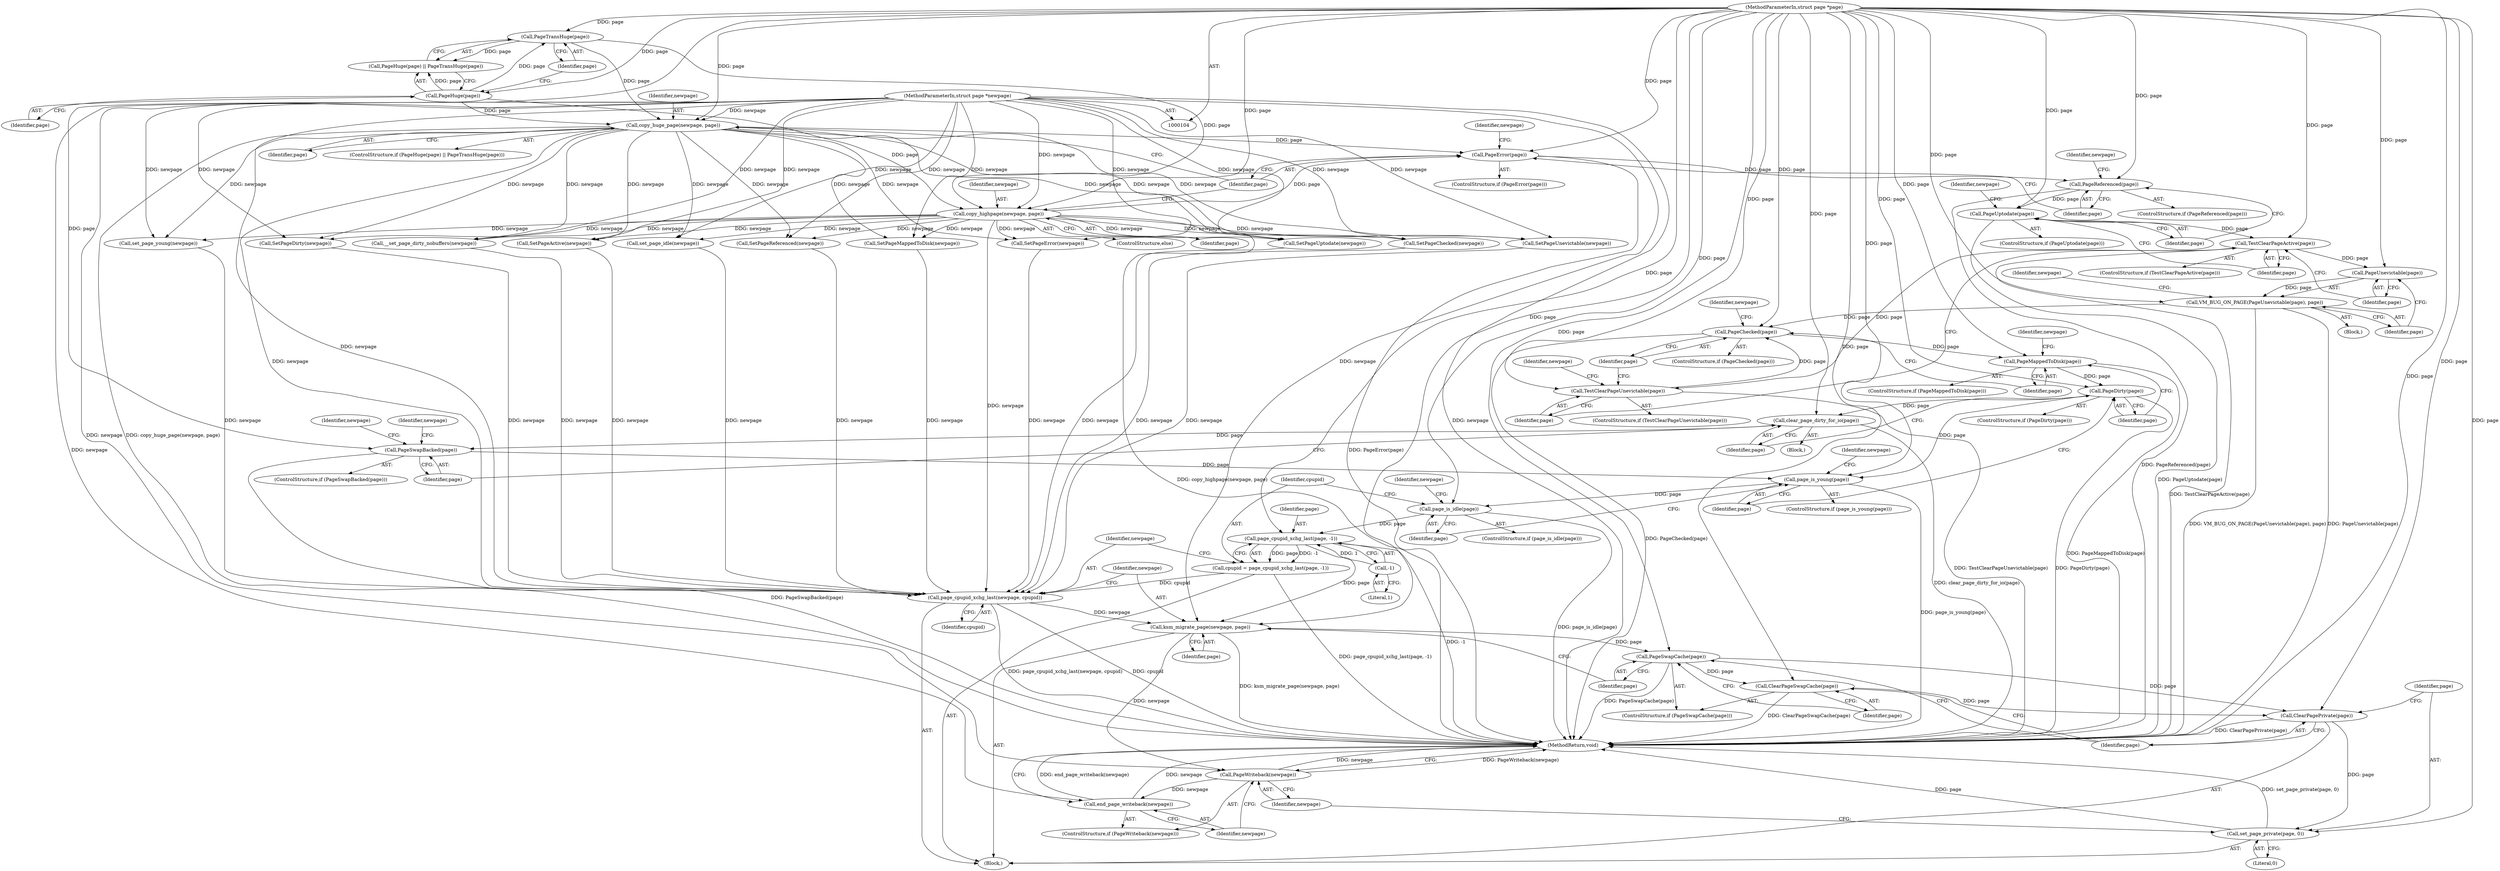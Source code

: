 digraph "1_linux_42cb14b110a5698ccf26ce59c4441722605a3743@pointer" {
"1000189" [label="(Call,page_cpupid_xchg_last(page, -1))"];
"1000183" [label="(Call,page_is_idle(page))"];
"1000178" [label="(Call,page_is_young(page))"];
"1000170" [label="(Call,PageSwapBacked(page))"];
"1000167" [label="(Call,clear_page_dirty_for_io(page))"];
"1000164" [label="(Call,PageDirty(page))"];
"1000159" [label="(Call,PageMappedToDisk(page))"];
"1000154" [label="(Call,PageChecked(page))"];
"1000141" [label="(Call,VM_BUG_ON_PAGE(PageUnevictable(page), page))"];
"1000142" [label="(Call,PageUnevictable(page))"];
"1000138" [label="(Call,TestClearPageActive(page))"];
"1000133" [label="(Call,PageUptodate(page))"];
"1000128" [label="(Call,PageReferenced(page))"];
"1000123" [label="(Call,PageError(page))"];
"1000115" [label="(Call,copy_huge_page(newpage, page))"];
"1000105" [label="(MethodParameterIn,struct page *newpage)"];
"1000113" [label="(Call,PageTransHuge(page))"];
"1000111" [label="(Call,PageHuge(page))"];
"1000106" [label="(MethodParameterIn,struct page *page)"];
"1000119" [label="(Call,copy_highpage(newpage, page))"];
"1000149" [label="(Call,TestClearPageUnevictable(page))"];
"1000191" [label="(Call,-1)"];
"1000187" [label="(Call,cpupid = page_cpupid_xchg_last(page, -1))"];
"1000193" [label="(Call,page_cpupid_xchg_last(newpage, cpupid))"];
"1000196" [label="(Call,ksm_migrate_page(newpage, page))"];
"1000200" [label="(Call,PageSwapCache(page))"];
"1000202" [label="(Call,ClearPageSwapCache(page))"];
"1000204" [label="(Call,ClearPagePrivate(page))"];
"1000206" [label="(Call,set_page_private(page, 0))"];
"1000210" [label="(Call,PageWriteback(newpage))"];
"1000212" [label="(Call,end_page_writeback(newpage))"];
"1000135" [label="(Call,SetPageUptodate(newpage))"];
"1000150" [label="(Identifier,page)"];
"1000163" [label="(ControlStructure,if (PageDirty(page)))"];
"1000116" [label="(Identifier,newpage)"];
"1000191" [label="(Call,-1)"];
"1000156" [label="(Call,SetPageChecked(newpage))"];
"1000161" [label="(Call,SetPageMappedToDisk(newpage))"];
"1000213" [label="(Identifier,newpage)"];
"1000176" [label="(Identifier,newpage)"];
"1000199" [label="(ControlStructure,if (PageSwapCache(page)))"];
"1000179" [label="(Identifier,page)"];
"1000192" [label="(Literal,1)"];
"1000125" [label="(Call,SetPageError(newpage))"];
"1000107" [label="(Block,)"];
"1000165" [label="(Identifier,page)"];
"1000143" [label="(Identifier,page)"];
"1000154" [label="(Call,PageChecked(page))"];
"1000196" [label="(Call,ksm_migrate_page(newpage, page))"];
"1000134" [label="(Identifier,page)"];
"1000172" [label="(Call,SetPageDirty(newpage))"];
"1000186" [label="(Identifier,newpage)"];
"1000183" [label="(Call,page_is_idle(page))"];
"1000212" [label="(Call,end_page_writeback(newpage))"];
"1000118" [label="(ControlStructure,else)"];
"1000123" [label="(Call,PageError(page))"];
"1000185" [label="(Call,set_page_idle(newpage))"];
"1000166" [label="(Block,)"];
"1000142" [label="(Call,PageUnevictable(page))"];
"1000127" [label="(ControlStructure,if (PageReferenced(page)))"];
"1000132" [label="(ControlStructure,if (PageUptodate(page)))"];
"1000177" [label="(ControlStructure,if (page_is_young(page)))"];
"1000148" [label="(ControlStructure,if (TestClearPageUnevictable(page)))"];
"1000203" [label="(Identifier,page)"];
"1000211" [label="(Identifier,newpage)"];
"1000170" [label="(Call,PageSwapBacked(page))"];
"1000140" [label="(Block,)"];
"1000167" [label="(Call,clear_page_dirty_for_io(page))"];
"1000205" [label="(Identifier,page)"];
"1000131" [label="(Identifier,newpage)"];
"1000149" [label="(Call,TestClearPageUnevictable(page))"];
"1000164" [label="(Call,PageDirty(page))"];
"1000184" [label="(Identifier,page)"];
"1000190" [label="(Identifier,page)"];
"1000182" [label="(ControlStructure,if (page_is_idle(page)))"];
"1000141" [label="(Call,VM_BUG_ON_PAGE(PageUnevictable(page), page))"];
"1000151" [label="(Call,SetPageUnevictable(newpage))"];
"1000126" [label="(Identifier,newpage)"];
"1000139" [label="(Identifier,page)"];
"1000207" [label="(Identifier,page)"];
"1000117" [label="(Identifier,page)"];
"1000160" [label="(Identifier,page)"];
"1000119" [label="(Call,copy_highpage(newpage, page))"];
"1000157" [label="(Identifier,newpage)"];
"1000138" [label="(Call,TestClearPageActive(page))"];
"1000129" [label="(Identifier,page)"];
"1000128" [label="(Call,PageReferenced(page))"];
"1000158" [label="(ControlStructure,if (PageMappedToDisk(page)))"];
"1000111" [label="(Call,PageHuge(page))"];
"1000187" [label="(Call,cpupid = page_cpupid_xchg_last(page, -1))"];
"1000115" [label="(Call,copy_huge_page(newpage, page))"];
"1000201" [label="(Identifier,page)"];
"1000122" [label="(ControlStructure,if (PageError(page)))"];
"1000130" [label="(Call,SetPageReferenced(newpage))"];
"1000169" [label="(ControlStructure,if (PageSwapBacked(page)))"];
"1000189" [label="(Call,page_cpupid_xchg_last(page, -1))"];
"1000136" [label="(Identifier,newpage)"];
"1000109" [label="(ControlStructure,if (PageHuge(page) || PageTransHuge(page)))"];
"1000209" [label="(ControlStructure,if (PageWriteback(newpage)))"];
"1000168" [label="(Identifier,page)"];
"1000188" [label="(Identifier,cpupid)"];
"1000181" [label="(Identifier,newpage)"];
"1000200" [label="(Call,PageSwapCache(page))"];
"1000159" [label="(Call,PageMappedToDisk(page))"];
"1000206" [label="(Call,set_page_private(page, 0))"];
"1000121" [label="(Identifier,page)"];
"1000110" [label="(Call,PageHuge(page) || PageTransHuge(page))"];
"1000195" [label="(Identifier,cpupid)"];
"1000112" [label="(Identifier,page)"];
"1000153" [label="(ControlStructure,if (PageChecked(page)))"];
"1000180" [label="(Call,set_page_young(newpage))"];
"1000120" [label="(Identifier,newpage)"];
"1000144" [label="(Identifier,page)"];
"1000137" [label="(ControlStructure,if (TestClearPageActive(page)))"];
"1000124" [label="(Identifier,page)"];
"1000202" [label="(Call,ClearPageSwapCache(page))"];
"1000198" [label="(Identifier,page)"];
"1000197" [label="(Identifier,newpage)"];
"1000146" [label="(Identifier,newpage)"];
"1000175" [label="(Call,__set_page_dirty_nobuffers(newpage))"];
"1000162" [label="(Identifier,newpage)"];
"1000155" [label="(Identifier,page)"];
"1000194" [label="(Identifier,newpage)"];
"1000204" [label="(Call,ClearPagePrivate(page))"];
"1000214" [label="(MethodReturn,void)"];
"1000210" [label="(Call,PageWriteback(newpage))"];
"1000133" [label="(Call,PageUptodate(page))"];
"1000178" [label="(Call,page_is_young(page))"];
"1000113" [label="(Call,PageTransHuge(page))"];
"1000173" [label="(Identifier,newpage)"];
"1000208" [label="(Literal,0)"];
"1000114" [label="(Identifier,page)"];
"1000145" [label="(Call,SetPageActive(newpage))"];
"1000105" [label="(MethodParameterIn,struct page *newpage)"];
"1000193" [label="(Call,page_cpupid_xchg_last(newpage, cpupid))"];
"1000152" [label="(Identifier,newpage)"];
"1000106" [label="(MethodParameterIn,struct page *page)"];
"1000171" [label="(Identifier,page)"];
"1000189" -> "1000187"  [label="AST: "];
"1000189" -> "1000191"  [label="CFG: "];
"1000190" -> "1000189"  [label="AST: "];
"1000191" -> "1000189"  [label="AST: "];
"1000187" -> "1000189"  [label="CFG: "];
"1000189" -> "1000214"  [label="DDG: -1"];
"1000189" -> "1000187"  [label="DDG: page"];
"1000189" -> "1000187"  [label="DDG: -1"];
"1000183" -> "1000189"  [label="DDG: page"];
"1000106" -> "1000189"  [label="DDG: page"];
"1000191" -> "1000189"  [label="DDG: 1"];
"1000189" -> "1000196"  [label="DDG: page"];
"1000183" -> "1000182"  [label="AST: "];
"1000183" -> "1000184"  [label="CFG: "];
"1000184" -> "1000183"  [label="AST: "];
"1000186" -> "1000183"  [label="CFG: "];
"1000188" -> "1000183"  [label="CFG: "];
"1000183" -> "1000214"  [label="DDG: page_is_idle(page)"];
"1000178" -> "1000183"  [label="DDG: page"];
"1000106" -> "1000183"  [label="DDG: page"];
"1000178" -> "1000177"  [label="AST: "];
"1000178" -> "1000179"  [label="CFG: "];
"1000179" -> "1000178"  [label="AST: "];
"1000181" -> "1000178"  [label="CFG: "];
"1000184" -> "1000178"  [label="CFG: "];
"1000178" -> "1000214"  [label="DDG: page_is_young(page)"];
"1000170" -> "1000178"  [label="DDG: page"];
"1000164" -> "1000178"  [label="DDG: page"];
"1000106" -> "1000178"  [label="DDG: page"];
"1000170" -> "1000169"  [label="AST: "];
"1000170" -> "1000171"  [label="CFG: "];
"1000171" -> "1000170"  [label="AST: "];
"1000173" -> "1000170"  [label="CFG: "];
"1000176" -> "1000170"  [label="CFG: "];
"1000170" -> "1000214"  [label="DDG: PageSwapBacked(page)"];
"1000167" -> "1000170"  [label="DDG: page"];
"1000106" -> "1000170"  [label="DDG: page"];
"1000167" -> "1000166"  [label="AST: "];
"1000167" -> "1000168"  [label="CFG: "];
"1000168" -> "1000167"  [label="AST: "];
"1000171" -> "1000167"  [label="CFG: "];
"1000167" -> "1000214"  [label="DDG: clear_page_dirty_for_io(page)"];
"1000164" -> "1000167"  [label="DDG: page"];
"1000106" -> "1000167"  [label="DDG: page"];
"1000164" -> "1000163"  [label="AST: "];
"1000164" -> "1000165"  [label="CFG: "];
"1000165" -> "1000164"  [label="AST: "];
"1000168" -> "1000164"  [label="CFG: "];
"1000179" -> "1000164"  [label="CFG: "];
"1000164" -> "1000214"  [label="DDG: PageDirty(page)"];
"1000159" -> "1000164"  [label="DDG: page"];
"1000106" -> "1000164"  [label="DDG: page"];
"1000159" -> "1000158"  [label="AST: "];
"1000159" -> "1000160"  [label="CFG: "];
"1000160" -> "1000159"  [label="AST: "];
"1000162" -> "1000159"  [label="CFG: "];
"1000165" -> "1000159"  [label="CFG: "];
"1000159" -> "1000214"  [label="DDG: PageMappedToDisk(page)"];
"1000154" -> "1000159"  [label="DDG: page"];
"1000106" -> "1000159"  [label="DDG: page"];
"1000154" -> "1000153"  [label="AST: "];
"1000154" -> "1000155"  [label="CFG: "];
"1000155" -> "1000154"  [label="AST: "];
"1000157" -> "1000154"  [label="CFG: "];
"1000160" -> "1000154"  [label="CFG: "];
"1000154" -> "1000214"  [label="DDG: PageChecked(page)"];
"1000141" -> "1000154"  [label="DDG: page"];
"1000149" -> "1000154"  [label="DDG: page"];
"1000106" -> "1000154"  [label="DDG: page"];
"1000141" -> "1000140"  [label="AST: "];
"1000141" -> "1000144"  [label="CFG: "];
"1000142" -> "1000141"  [label="AST: "];
"1000144" -> "1000141"  [label="AST: "];
"1000146" -> "1000141"  [label="CFG: "];
"1000141" -> "1000214"  [label="DDG: PageUnevictable(page)"];
"1000141" -> "1000214"  [label="DDG: VM_BUG_ON_PAGE(PageUnevictable(page), page)"];
"1000142" -> "1000141"  [label="DDG: page"];
"1000106" -> "1000141"  [label="DDG: page"];
"1000142" -> "1000143"  [label="CFG: "];
"1000143" -> "1000142"  [label="AST: "];
"1000144" -> "1000142"  [label="CFG: "];
"1000138" -> "1000142"  [label="DDG: page"];
"1000106" -> "1000142"  [label="DDG: page"];
"1000138" -> "1000137"  [label="AST: "];
"1000138" -> "1000139"  [label="CFG: "];
"1000139" -> "1000138"  [label="AST: "];
"1000143" -> "1000138"  [label="CFG: "];
"1000150" -> "1000138"  [label="CFG: "];
"1000138" -> "1000214"  [label="DDG: TestClearPageActive(page)"];
"1000133" -> "1000138"  [label="DDG: page"];
"1000106" -> "1000138"  [label="DDG: page"];
"1000138" -> "1000149"  [label="DDG: page"];
"1000133" -> "1000132"  [label="AST: "];
"1000133" -> "1000134"  [label="CFG: "];
"1000134" -> "1000133"  [label="AST: "];
"1000136" -> "1000133"  [label="CFG: "];
"1000139" -> "1000133"  [label="CFG: "];
"1000133" -> "1000214"  [label="DDG: PageUptodate(page)"];
"1000128" -> "1000133"  [label="DDG: page"];
"1000106" -> "1000133"  [label="DDG: page"];
"1000128" -> "1000127"  [label="AST: "];
"1000128" -> "1000129"  [label="CFG: "];
"1000129" -> "1000128"  [label="AST: "];
"1000131" -> "1000128"  [label="CFG: "];
"1000134" -> "1000128"  [label="CFG: "];
"1000128" -> "1000214"  [label="DDG: PageReferenced(page)"];
"1000123" -> "1000128"  [label="DDG: page"];
"1000106" -> "1000128"  [label="DDG: page"];
"1000123" -> "1000122"  [label="AST: "];
"1000123" -> "1000124"  [label="CFG: "];
"1000124" -> "1000123"  [label="AST: "];
"1000126" -> "1000123"  [label="CFG: "];
"1000129" -> "1000123"  [label="CFG: "];
"1000123" -> "1000214"  [label="DDG: PageError(page)"];
"1000115" -> "1000123"  [label="DDG: page"];
"1000119" -> "1000123"  [label="DDG: page"];
"1000106" -> "1000123"  [label="DDG: page"];
"1000115" -> "1000109"  [label="AST: "];
"1000115" -> "1000117"  [label="CFG: "];
"1000116" -> "1000115"  [label="AST: "];
"1000117" -> "1000115"  [label="AST: "];
"1000124" -> "1000115"  [label="CFG: "];
"1000115" -> "1000214"  [label="DDG: copy_huge_page(newpage, page)"];
"1000105" -> "1000115"  [label="DDG: newpage"];
"1000113" -> "1000115"  [label="DDG: page"];
"1000111" -> "1000115"  [label="DDG: page"];
"1000106" -> "1000115"  [label="DDG: page"];
"1000115" -> "1000125"  [label="DDG: newpage"];
"1000115" -> "1000130"  [label="DDG: newpage"];
"1000115" -> "1000135"  [label="DDG: newpage"];
"1000115" -> "1000145"  [label="DDG: newpage"];
"1000115" -> "1000151"  [label="DDG: newpage"];
"1000115" -> "1000156"  [label="DDG: newpage"];
"1000115" -> "1000161"  [label="DDG: newpage"];
"1000115" -> "1000172"  [label="DDG: newpage"];
"1000115" -> "1000175"  [label="DDG: newpage"];
"1000115" -> "1000180"  [label="DDG: newpage"];
"1000115" -> "1000185"  [label="DDG: newpage"];
"1000115" -> "1000193"  [label="DDG: newpage"];
"1000105" -> "1000104"  [label="AST: "];
"1000105" -> "1000214"  [label="DDG: newpage"];
"1000105" -> "1000119"  [label="DDG: newpage"];
"1000105" -> "1000125"  [label="DDG: newpage"];
"1000105" -> "1000130"  [label="DDG: newpage"];
"1000105" -> "1000135"  [label="DDG: newpage"];
"1000105" -> "1000145"  [label="DDG: newpage"];
"1000105" -> "1000151"  [label="DDG: newpage"];
"1000105" -> "1000156"  [label="DDG: newpage"];
"1000105" -> "1000161"  [label="DDG: newpage"];
"1000105" -> "1000172"  [label="DDG: newpage"];
"1000105" -> "1000175"  [label="DDG: newpage"];
"1000105" -> "1000180"  [label="DDG: newpage"];
"1000105" -> "1000185"  [label="DDG: newpage"];
"1000105" -> "1000193"  [label="DDG: newpage"];
"1000105" -> "1000196"  [label="DDG: newpage"];
"1000105" -> "1000210"  [label="DDG: newpage"];
"1000105" -> "1000212"  [label="DDG: newpage"];
"1000113" -> "1000110"  [label="AST: "];
"1000113" -> "1000114"  [label="CFG: "];
"1000114" -> "1000113"  [label="AST: "];
"1000110" -> "1000113"  [label="CFG: "];
"1000113" -> "1000110"  [label="DDG: page"];
"1000111" -> "1000113"  [label="DDG: page"];
"1000106" -> "1000113"  [label="DDG: page"];
"1000113" -> "1000119"  [label="DDG: page"];
"1000111" -> "1000110"  [label="AST: "];
"1000111" -> "1000112"  [label="CFG: "];
"1000112" -> "1000111"  [label="AST: "];
"1000114" -> "1000111"  [label="CFG: "];
"1000110" -> "1000111"  [label="CFG: "];
"1000111" -> "1000110"  [label="DDG: page"];
"1000106" -> "1000111"  [label="DDG: page"];
"1000111" -> "1000119"  [label="DDG: page"];
"1000106" -> "1000104"  [label="AST: "];
"1000106" -> "1000214"  [label="DDG: page"];
"1000106" -> "1000119"  [label="DDG: page"];
"1000106" -> "1000149"  [label="DDG: page"];
"1000106" -> "1000196"  [label="DDG: page"];
"1000106" -> "1000200"  [label="DDG: page"];
"1000106" -> "1000202"  [label="DDG: page"];
"1000106" -> "1000204"  [label="DDG: page"];
"1000106" -> "1000206"  [label="DDG: page"];
"1000119" -> "1000118"  [label="AST: "];
"1000119" -> "1000121"  [label="CFG: "];
"1000120" -> "1000119"  [label="AST: "];
"1000121" -> "1000119"  [label="AST: "];
"1000124" -> "1000119"  [label="CFG: "];
"1000119" -> "1000214"  [label="DDG: copy_highpage(newpage, page)"];
"1000119" -> "1000125"  [label="DDG: newpage"];
"1000119" -> "1000130"  [label="DDG: newpage"];
"1000119" -> "1000135"  [label="DDG: newpage"];
"1000119" -> "1000145"  [label="DDG: newpage"];
"1000119" -> "1000151"  [label="DDG: newpage"];
"1000119" -> "1000156"  [label="DDG: newpage"];
"1000119" -> "1000161"  [label="DDG: newpage"];
"1000119" -> "1000172"  [label="DDG: newpage"];
"1000119" -> "1000175"  [label="DDG: newpage"];
"1000119" -> "1000180"  [label="DDG: newpage"];
"1000119" -> "1000185"  [label="DDG: newpage"];
"1000119" -> "1000193"  [label="DDG: newpage"];
"1000149" -> "1000148"  [label="AST: "];
"1000149" -> "1000150"  [label="CFG: "];
"1000150" -> "1000149"  [label="AST: "];
"1000152" -> "1000149"  [label="CFG: "];
"1000155" -> "1000149"  [label="CFG: "];
"1000149" -> "1000214"  [label="DDG: TestClearPageUnevictable(page)"];
"1000191" -> "1000192"  [label="CFG: "];
"1000192" -> "1000191"  [label="AST: "];
"1000187" -> "1000107"  [label="AST: "];
"1000188" -> "1000187"  [label="AST: "];
"1000194" -> "1000187"  [label="CFG: "];
"1000187" -> "1000214"  [label="DDG: page_cpupid_xchg_last(page, -1)"];
"1000187" -> "1000193"  [label="DDG: cpupid"];
"1000193" -> "1000107"  [label="AST: "];
"1000193" -> "1000195"  [label="CFG: "];
"1000194" -> "1000193"  [label="AST: "];
"1000195" -> "1000193"  [label="AST: "];
"1000197" -> "1000193"  [label="CFG: "];
"1000193" -> "1000214"  [label="DDG: cpupid"];
"1000193" -> "1000214"  [label="DDG: page_cpupid_xchg_last(newpage, cpupid)"];
"1000156" -> "1000193"  [label="DDG: newpage"];
"1000151" -> "1000193"  [label="DDG: newpage"];
"1000180" -> "1000193"  [label="DDG: newpage"];
"1000175" -> "1000193"  [label="DDG: newpage"];
"1000135" -> "1000193"  [label="DDG: newpage"];
"1000130" -> "1000193"  [label="DDG: newpage"];
"1000185" -> "1000193"  [label="DDG: newpage"];
"1000125" -> "1000193"  [label="DDG: newpage"];
"1000172" -> "1000193"  [label="DDG: newpage"];
"1000161" -> "1000193"  [label="DDG: newpage"];
"1000145" -> "1000193"  [label="DDG: newpage"];
"1000193" -> "1000196"  [label="DDG: newpage"];
"1000196" -> "1000107"  [label="AST: "];
"1000196" -> "1000198"  [label="CFG: "];
"1000197" -> "1000196"  [label="AST: "];
"1000198" -> "1000196"  [label="AST: "];
"1000201" -> "1000196"  [label="CFG: "];
"1000196" -> "1000214"  [label="DDG: ksm_migrate_page(newpage, page)"];
"1000196" -> "1000200"  [label="DDG: page"];
"1000196" -> "1000210"  [label="DDG: newpage"];
"1000200" -> "1000199"  [label="AST: "];
"1000200" -> "1000201"  [label="CFG: "];
"1000201" -> "1000200"  [label="AST: "];
"1000203" -> "1000200"  [label="CFG: "];
"1000205" -> "1000200"  [label="CFG: "];
"1000200" -> "1000214"  [label="DDG: PageSwapCache(page)"];
"1000200" -> "1000202"  [label="DDG: page"];
"1000200" -> "1000204"  [label="DDG: page"];
"1000202" -> "1000199"  [label="AST: "];
"1000202" -> "1000203"  [label="CFG: "];
"1000203" -> "1000202"  [label="AST: "];
"1000205" -> "1000202"  [label="CFG: "];
"1000202" -> "1000214"  [label="DDG: ClearPageSwapCache(page)"];
"1000202" -> "1000204"  [label="DDG: page"];
"1000204" -> "1000107"  [label="AST: "];
"1000204" -> "1000205"  [label="CFG: "];
"1000205" -> "1000204"  [label="AST: "];
"1000207" -> "1000204"  [label="CFG: "];
"1000204" -> "1000214"  [label="DDG: ClearPagePrivate(page)"];
"1000204" -> "1000206"  [label="DDG: page"];
"1000206" -> "1000107"  [label="AST: "];
"1000206" -> "1000208"  [label="CFG: "];
"1000207" -> "1000206"  [label="AST: "];
"1000208" -> "1000206"  [label="AST: "];
"1000211" -> "1000206"  [label="CFG: "];
"1000206" -> "1000214"  [label="DDG: page"];
"1000206" -> "1000214"  [label="DDG: set_page_private(page, 0)"];
"1000210" -> "1000209"  [label="AST: "];
"1000210" -> "1000211"  [label="CFG: "];
"1000211" -> "1000210"  [label="AST: "];
"1000213" -> "1000210"  [label="CFG: "];
"1000214" -> "1000210"  [label="CFG: "];
"1000210" -> "1000214"  [label="DDG: PageWriteback(newpage)"];
"1000210" -> "1000214"  [label="DDG: newpage"];
"1000210" -> "1000212"  [label="DDG: newpage"];
"1000212" -> "1000209"  [label="AST: "];
"1000212" -> "1000213"  [label="CFG: "];
"1000213" -> "1000212"  [label="AST: "];
"1000214" -> "1000212"  [label="CFG: "];
"1000212" -> "1000214"  [label="DDG: end_page_writeback(newpage)"];
"1000212" -> "1000214"  [label="DDG: newpage"];
}
